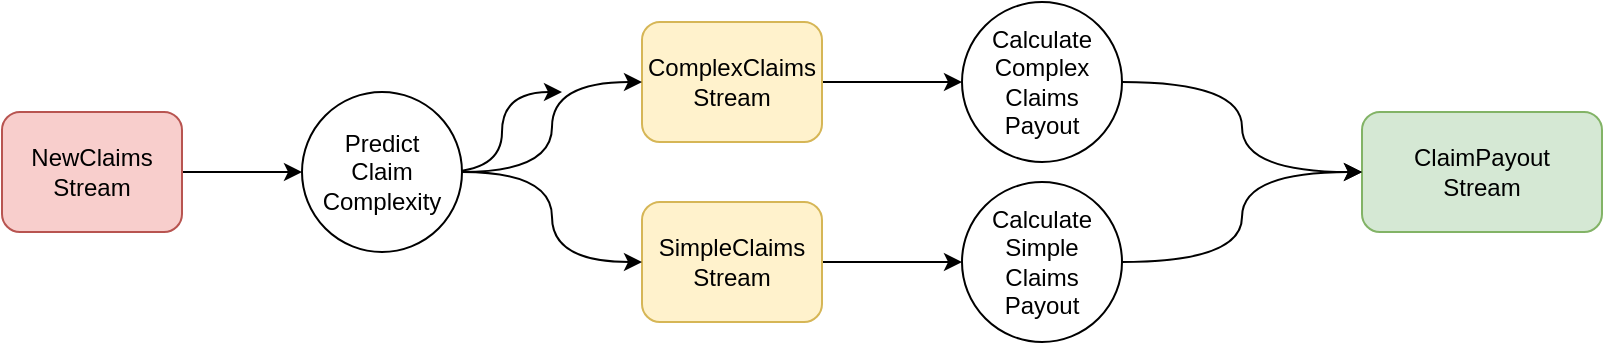<mxfile version="14.6.11" type="device"><diagram id="JLejQ_-pHV9k79WDn4vu" name="Page-1"><mxGraphModel dx="1038" dy="536" grid="1" gridSize="10" guides="1" tooltips="1" connect="1" arrows="1" fold="1" page="1" pageScale="1" pageWidth="827" pageHeight="1169" math="0" shadow="0"><root><mxCell id="0"/><mxCell id="1" parent="0"/><mxCell id="Sl7s-AR7URShg2lnCUr_-37" style="edgeStyle=orthogonalEdgeStyle;curved=1;rounded=0;orthogonalLoop=1;jettySize=auto;html=1;" edge="1" parent="1" source="Sl7s-AR7URShg2lnCUr_-1" target="Sl7s-AR7URShg2lnCUr_-36"><mxGeometry relative="1" as="geometry"/></mxCell><mxCell id="Sl7s-AR7URShg2lnCUr_-1" value="&lt;div&gt;NewClaims&lt;/div&gt;&lt;div&gt;Stream&lt;br&gt;&lt;/div&gt;" style="rounded=1;whiteSpace=wrap;html=1;fillColor=#f8cecc;strokeColor=#b85450;" vertex="1" parent="1"><mxGeometry x="10" y="120" width="90" height="60" as="geometry"/></mxCell><mxCell id="Sl7s-AR7URShg2lnCUr_-25" style="edgeStyle=orthogonalEdgeStyle;rounded=0;orthogonalLoop=1;jettySize=auto;html=1;entryX=0;entryY=0.5;entryDx=0;entryDy=0;" edge="1" parent="1" source="Sl7s-AR7URShg2lnCUr_-5" target="Sl7s-AR7URShg2lnCUr_-13"><mxGeometry relative="1" as="geometry"/></mxCell><mxCell id="Sl7s-AR7URShg2lnCUr_-5" value="&lt;div&gt;SimpleClaims&lt;/div&gt;&lt;div&gt;Stream&lt;/div&gt;" style="rounded=1;whiteSpace=wrap;html=1;fillColor=#fff2cc;strokeColor=#d6b656;" vertex="1" parent="1"><mxGeometry x="330" y="165" width="90" height="60" as="geometry"/></mxCell><mxCell id="Sl7s-AR7URShg2lnCUr_-26" style="edgeStyle=orthogonalEdgeStyle;rounded=0;orthogonalLoop=1;jettySize=auto;html=1;" edge="1" parent="1" source="Sl7s-AR7URShg2lnCUr_-6" target="Sl7s-AR7URShg2lnCUr_-14"><mxGeometry relative="1" as="geometry"/></mxCell><mxCell id="Sl7s-AR7URShg2lnCUr_-6" value="&lt;div&gt;ComplexClaims&lt;/div&gt;&lt;div&gt;Stream&lt;/div&gt;" style="rounded=1;whiteSpace=wrap;html=1;fillColor=#fff2cc;strokeColor=#d6b656;" vertex="1" parent="1"><mxGeometry x="330" y="75" width="90" height="60" as="geometry"/></mxCell><mxCell id="Sl7s-AR7URShg2lnCUr_-8" value="&lt;div&gt;ClaimPayout&lt;/div&gt;&lt;div&gt;Stream&lt;/div&gt;" style="rounded=1;whiteSpace=wrap;html=1;fillColor=#d5e8d4;strokeColor=#82b366;" vertex="1" parent="1"><mxGeometry x="690" y="120" width="120" height="60" as="geometry"/></mxCell><mxCell id="Sl7s-AR7URShg2lnCUr_-16" style="edgeStyle=orthogonalEdgeStyle;rounded=0;orthogonalLoop=1;jettySize=auto;html=1;" edge="1" parent="1" target="Sl7s-AR7URShg2lnCUr_-2"><mxGeometry relative="1" as="geometry"><mxPoint x="95" y="50" as="sourcePoint"/></mxGeometry></mxCell><mxCell id="Sl7s-AR7URShg2lnCUr_-19" style="edgeStyle=orthogonalEdgeStyle;rounded=0;orthogonalLoop=1;jettySize=auto;html=1;curved=1;" edge="1" parent="1" target="Sl7s-AR7URShg2lnCUr_-3"><mxGeometry relative="1" as="geometry"><mxPoint x="230" y="150" as="sourcePoint"/></mxGeometry></mxCell><mxCell id="Sl7s-AR7URShg2lnCUr_-20" style="edgeStyle=orthogonalEdgeStyle;rounded=0;orthogonalLoop=1;jettySize=auto;html=1;entryX=0;entryY=0.5;entryDx=0;entryDy=0;curved=1;" edge="1" parent="1" target="Sl7s-AR7URShg2lnCUr_-4"><mxGeometry relative="1" as="geometry"><mxPoint x="230" y="150" as="sourcePoint"/></mxGeometry></mxCell><mxCell id="Sl7s-AR7URShg2lnCUr_-28" style="edgeStyle=orthogonalEdgeStyle;rounded=0;orthogonalLoop=1;jettySize=auto;html=1;entryX=0;entryY=0.5;entryDx=0;entryDy=0;curved=1;" edge="1" parent="1" source="Sl7s-AR7URShg2lnCUr_-13" target="Sl7s-AR7URShg2lnCUr_-8"><mxGeometry relative="1" as="geometry"/></mxCell><mxCell id="Sl7s-AR7URShg2lnCUr_-13" value="&lt;div&gt;Calculate&lt;/div&gt;&lt;div&gt;Simple&lt;/div&gt;&lt;div&gt;Claims&lt;/div&gt;&lt;div&gt;Payout&lt;/div&gt;" style="ellipse;whiteSpace=wrap;html=1;aspect=fixed;" vertex="1" parent="1"><mxGeometry x="490" y="155" width="80" height="80" as="geometry"/></mxCell><mxCell id="Sl7s-AR7URShg2lnCUr_-27" style="edgeStyle=orthogonalEdgeStyle;rounded=0;orthogonalLoop=1;jettySize=auto;html=1;curved=1;" edge="1" parent="1" source="Sl7s-AR7URShg2lnCUr_-14" target="Sl7s-AR7URShg2lnCUr_-8"><mxGeometry relative="1" as="geometry"/></mxCell><mxCell id="Sl7s-AR7URShg2lnCUr_-14" value="&lt;div&gt;Calculate&lt;/div&gt;&lt;div&gt;Complex&lt;/div&gt;&lt;div&gt;Claims&lt;/div&gt;&lt;div&gt;Payout&lt;/div&gt;" style="ellipse;whiteSpace=wrap;html=1;aspect=fixed;" vertex="1" parent="1"><mxGeometry x="490" y="65" width="80" height="80" as="geometry"/></mxCell><mxCell id="Sl7s-AR7URShg2lnCUr_-29" style="edgeStyle=orthogonalEdgeStyle;rounded=0;orthogonalLoop=1;jettySize=auto;html=1;curved=1;" edge="1" parent="1" target="Sl7s-AR7URShg2lnCUr_-3"><mxGeometry relative="1" as="geometry"><mxPoint x="230" y="150" as="sourcePoint"/><mxPoint x="290" y="110" as="targetPoint"/><Array as="points"><mxPoint x="260" y="150"/><mxPoint x="260" y="110"/></Array></mxGeometry></mxCell><mxCell id="Sl7s-AR7URShg2lnCUr_-38" style="edgeStyle=orthogonalEdgeStyle;curved=1;rounded=0;orthogonalLoop=1;jettySize=auto;html=1;" edge="1" parent="1" source="Sl7s-AR7URShg2lnCUr_-36" target="Sl7s-AR7URShg2lnCUr_-6"><mxGeometry relative="1" as="geometry"/></mxCell><mxCell id="Sl7s-AR7URShg2lnCUr_-39" style="edgeStyle=orthogonalEdgeStyle;curved=1;rounded=0;orthogonalLoop=1;jettySize=auto;html=1;" edge="1" parent="1" source="Sl7s-AR7URShg2lnCUr_-36" target="Sl7s-AR7URShg2lnCUr_-5"><mxGeometry relative="1" as="geometry"/></mxCell><mxCell id="Sl7s-AR7URShg2lnCUr_-36" value="&lt;div&gt;Predict&lt;/div&gt;&lt;div&gt;Claim&lt;/div&gt;&lt;div&gt;Complexity&lt;/div&gt;" style="ellipse;whiteSpace=wrap;html=1;aspect=fixed;" vertex="1" parent="1"><mxGeometry x="160" y="110" width="80" height="80" as="geometry"/></mxCell></root></mxGraphModel></diagram></mxfile>